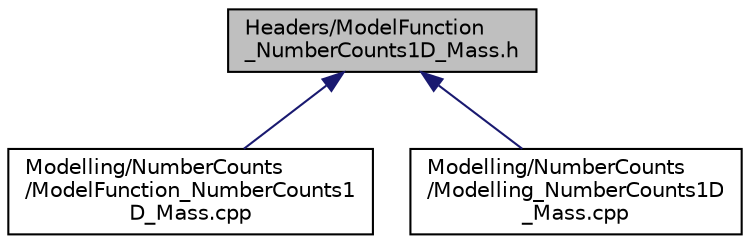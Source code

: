 digraph "Headers/ModelFunction_NumberCounts1D_Mass.h"
{
  edge [fontname="Helvetica",fontsize="10",labelfontname="Helvetica",labelfontsize="10"];
  node [fontname="Helvetica",fontsize="10",shape=record];
  Node51 [label="Headers/ModelFunction\l_NumberCounts1D_Mass.h",height=0.2,width=0.4,color="black", fillcolor="grey75", style="filled", fontcolor="black"];
  Node51 -> Node52 [dir="back",color="midnightblue",fontsize="10",style="solid",fontname="Helvetica"];
  Node52 [label="Modelling/NumberCounts\l/ModelFunction_NumberCounts1\lD_Mass.cpp",height=0.2,width=0.4,color="black", fillcolor="white", style="filled",URL="$d6/d3e/ModelFunction__NumberCounts1D__Mass_8cpp.html",tooltip="Functions to model the mass number counts. "];
  Node51 -> Node53 [dir="back",color="midnightblue",fontsize="10",style="solid",fontname="Helvetica"];
  Node53 [label="Modelling/NumberCounts\l/Modelling_NumberCounts1D\l_Mass.cpp",height=0.2,width=0.4,color="black", fillcolor="white", style="filled",URL="$dd/d97/Modelling__NumberCounts1D__Mass_8cpp.html",tooltip="Methods of the class Modelling_NumberCounts1D_Mass. "];
}
